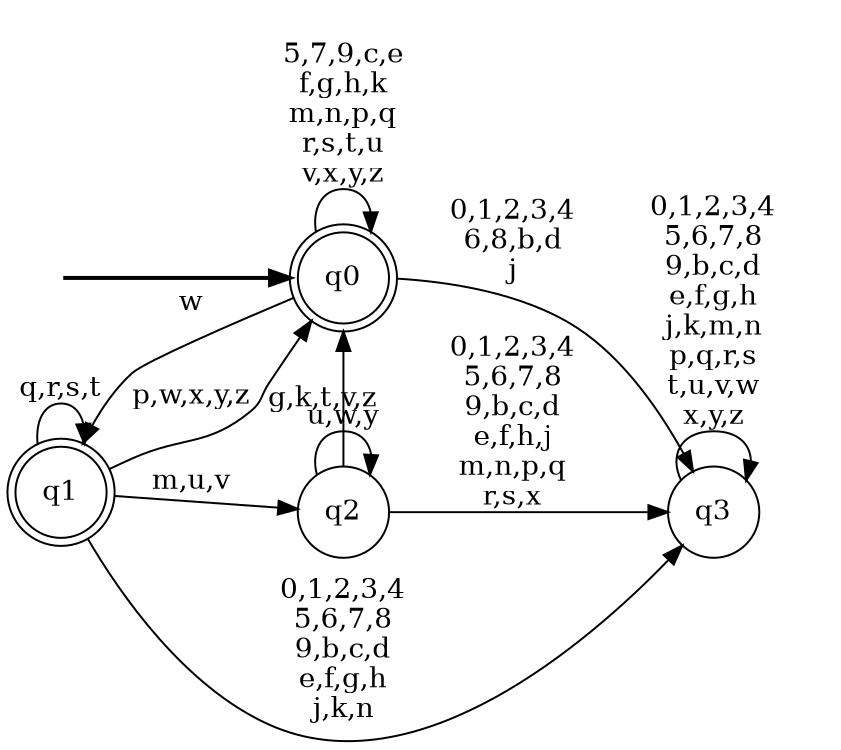 digraph BlueStar {
__start0 [style = invis, shape = none, label = "", width = 0, height = 0];

rankdir=LR;
size="8,5";

s0 [style="rounded,filled", color="black", fillcolor="white" shape="doublecircle", label="q0"];
s1 [style="rounded,filled", color="black", fillcolor="white" shape="doublecircle", label="q1"];
s2 [style="filled", color="black", fillcolor="white" shape="circle", label="q2"];
s3 [style="filled", color="black", fillcolor="white" shape="circle", label="q3"];
subgraph cluster_main { 
	graph [pad=".75", ranksep="0.15", nodesep="0.15"];
	 style=invis; 
	__start0 -> s0 [penwidth=2];
}
s0 -> s0 [label="5,7,9,c,e\nf,g,h,k\nm,n,p,q\nr,s,t,u\nv,x,y,z"];
s0 -> s1 [label="w"];
s0 -> s3 [label="0,1,2,3,4\n6,8,b,d\nj"];
s1 -> s0 [label="p,w,x,y,z"];
s1 -> s1 [label="q,r,s,t"];
s1 -> s2 [label="m,u,v"];
s1 -> s3 [label="0,1,2,3,4\n5,6,7,8\n9,b,c,d\ne,f,g,h\nj,k,n"];
s2 -> s0 [label="g,k,t,v,z"];
s2 -> s2 [label="u,w,y"];
s2 -> s3 [label="0,1,2,3,4\n5,6,7,8\n9,b,c,d\ne,f,h,j\nm,n,p,q\nr,s,x"];
s3 -> s3 [label="0,1,2,3,4\n5,6,7,8\n9,b,c,d\ne,f,g,h\nj,k,m,n\np,q,r,s\nt,u,v,w\nx,y,z"];

}